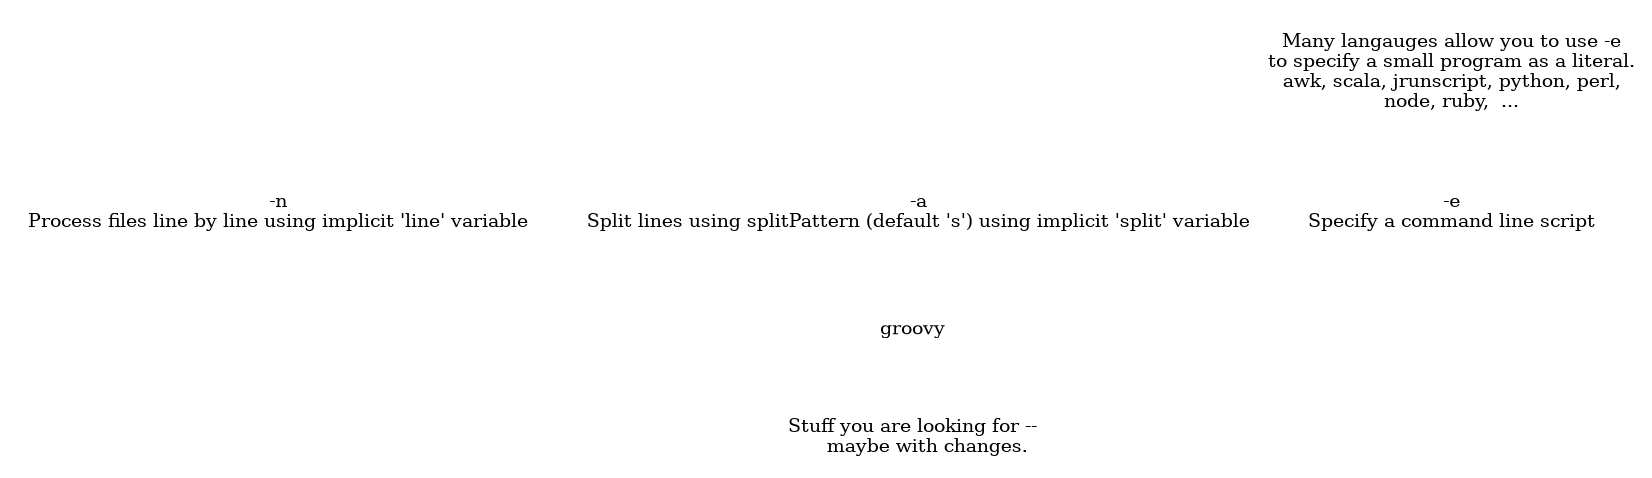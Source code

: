 @startuml
digraph G {
     
  bgcolor="transparent"
  node[style=filled color=white]
  edge[color=white]
     
     

  #rankdir=LR

  { e, n, a } -> groovy ->
     "Stuff you are looking for --
     maybe with changes."
  also -> e

  n [shape=box label="
  -n
  Process files line by line using implicit 'line' variable
  "]

  e [shape=box label="
  -e
  Specify a command line script
  "]

  a [shape=box label="
  -a
  Split lines using splitPattern (default '\s') using implicit 'split' variable
  "]

  also [shape=none label="
  Many langauges allow you to use -e
  to specify a small program as a literal.
  awk, scala, jrunscript, python, perl,
  node, ruby,  ..."]
}

@enduml
